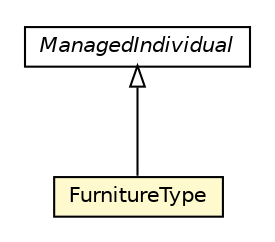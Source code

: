 #!/usr/local/bin/dot
#
# Class diagram 
# Generated by UMLGraph version R5_6-24-gf6e263 (http://www.umlgraph.org/)
#

digraph G {
	edge [fontname="Helvetica",fontsize=10,labelfontname="Helvetica",labelfontsize=10];
	node [fontname="Helvetica",fontsize=10,shape=plaintext];
	nodesep=0.25;
	ranksep=0.5;
	// org.universAAL.ontology.furniture.FurnitureType
	c175622 [label=<<table title="org.universAAL.ontology.furniture.FurnitureType" border="0" cellborder="1" cellspacing="0" cellpadding="2" port="p" bgcolor="lemonChiffon" href="./FurnitureType.html">
		<tr><td><table border="0" cellspacing="0" cellpadding="1">
<tr><td align="center" balign="center"> FurnitureType </td></tr>
		</table></td></tr>
		</table>>, URL="./FurnitureType.html", fontname="Helvetica", fontcolor="black", fontsize=10.0];
	//org.universAAL.ontology.furniture.FurnitureType extends org.universAAL.middleware.owl.ManagedIndividual
	c175894:p -> c175622:p [dir=back,arrowtail=empty];
	// org.universAAL.middleware.owl.ManagedIndividual
	c175894 [label=<<table title="org.universAAL.middleware.owl.ManagedIndividual" border="0" cellborder="1" cellspacing="0" cellpadding="2" port="p" href="http://java.sun.com/j2se/1.4.2/docs/api/org/universAAL/middleware/owl/ManagedIndividual.html">
		<tr><td><table border="0" cellspacing="0" cellpadding="1">
<tr><td align="center" balign="center"><font face="Helvetica-Oblique"> ManagedIndividual </font></td></tr>
		</table></td></tr>
		</table>>, URL="http://java.sun.com/j2se/1.4.2/docs/api/org/universAAL/middleware/owl/ManagedIndividual.html", fontname="Helvetica", fontcolor="black", fontsize=10.0];
}

